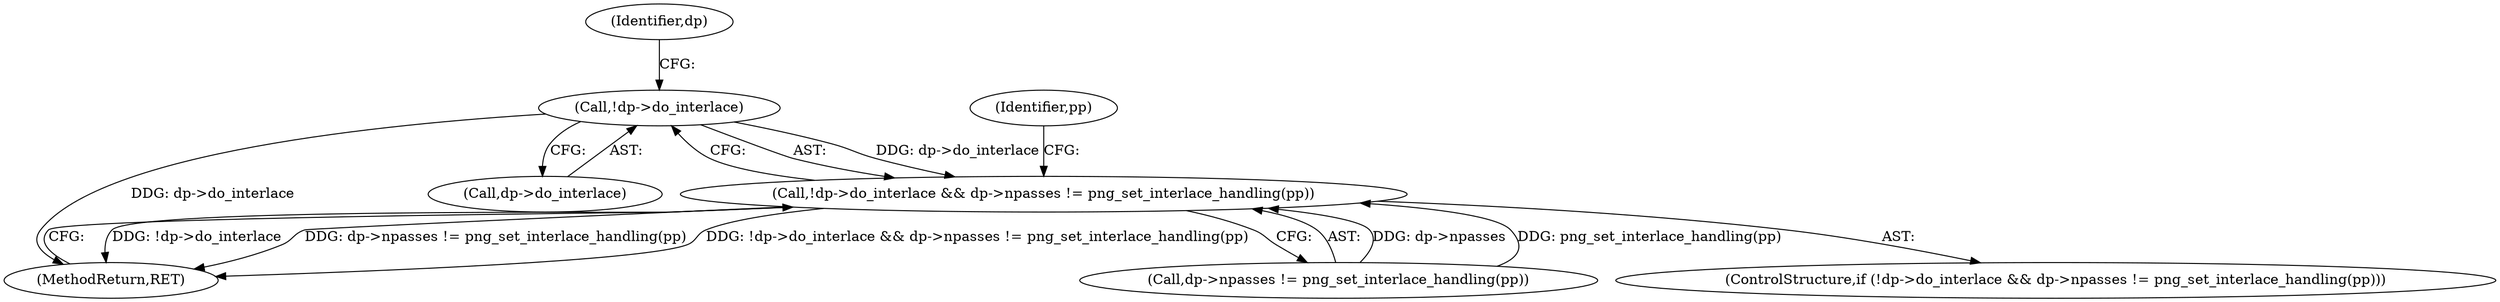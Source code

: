 digraph "1_Android_9d4853418ab2f754c2b63e091c29c5529b8b86ca_132@del" {
"1000511" [label="(Call,!dp->do_interlace)"];
"1000510" [label="(Call,!dp->do_interlace && dp->npasses != png_set_interlace_handling(pp))"];
"1000511" [label="(Call,!dp->do_interlace)"];
"1000524" [label="(MethodReturn,RET)"];
"1000515" [label="(Call,dp->npasses != png_set_interlace_handling(pp))"];
"1000512" [label="(Call,dp->do_interlace)"];
"1000509" [label="(ControlStructure,if (!dp->do_interlace && dp->npasses != png_set_interlace_handling(pp)))"];
"1000510" [label="(Call,!dp->do_interlace && dp->npasses != png_set_interlace_handling(pp))"];
"1000517" [label="(Identifier,dp)"];
"1000522" [label="(Identifier,pp)"];
"1000511" -> "1000510"  [label="AST: "];
"1000511" -> "1000512"  [label="CFG: "];
"1000512" -> "1000511"  [label="AST: "];
"1000517" -> "1000511"  [label="CFG: "];
"1000510" -> "1000511"  [label="CFG: "];
"1000511" -> "1000524"  [label="DDG: dp->do_interlace"];
"1000511" -> "1000510"  [label="DDG: dp->do_interlace"];
"1000510" -> "1000509"  [label="AST: "];
"1000510" -> "1000515"  [label="CFG: "];
"1000515" -> "1000510"  [label="AST: "];
"1000522" -> "1000510"  [label="CFG: "];
"1000524" -> "1000510"  [label="CFG: "];
"1000510" -> "1000524"  [label="DDG: !dp->do_interlace"];
"1000510" -> "1000524"  [label="DDG: dp->npasses != png_set_interlace_handling(pp)"];
"1000510" -> "1000524"  [label="DDG: !dp->do_interlace && dp->npasses != png_set_interlace_handling(pp)"];
"1000515" -> "1000510"  [label="DDG: dp->npasses"];
"1000515" -> "1000510"  [label="DDG: png_set_interlace_handling(pp)"];
}
